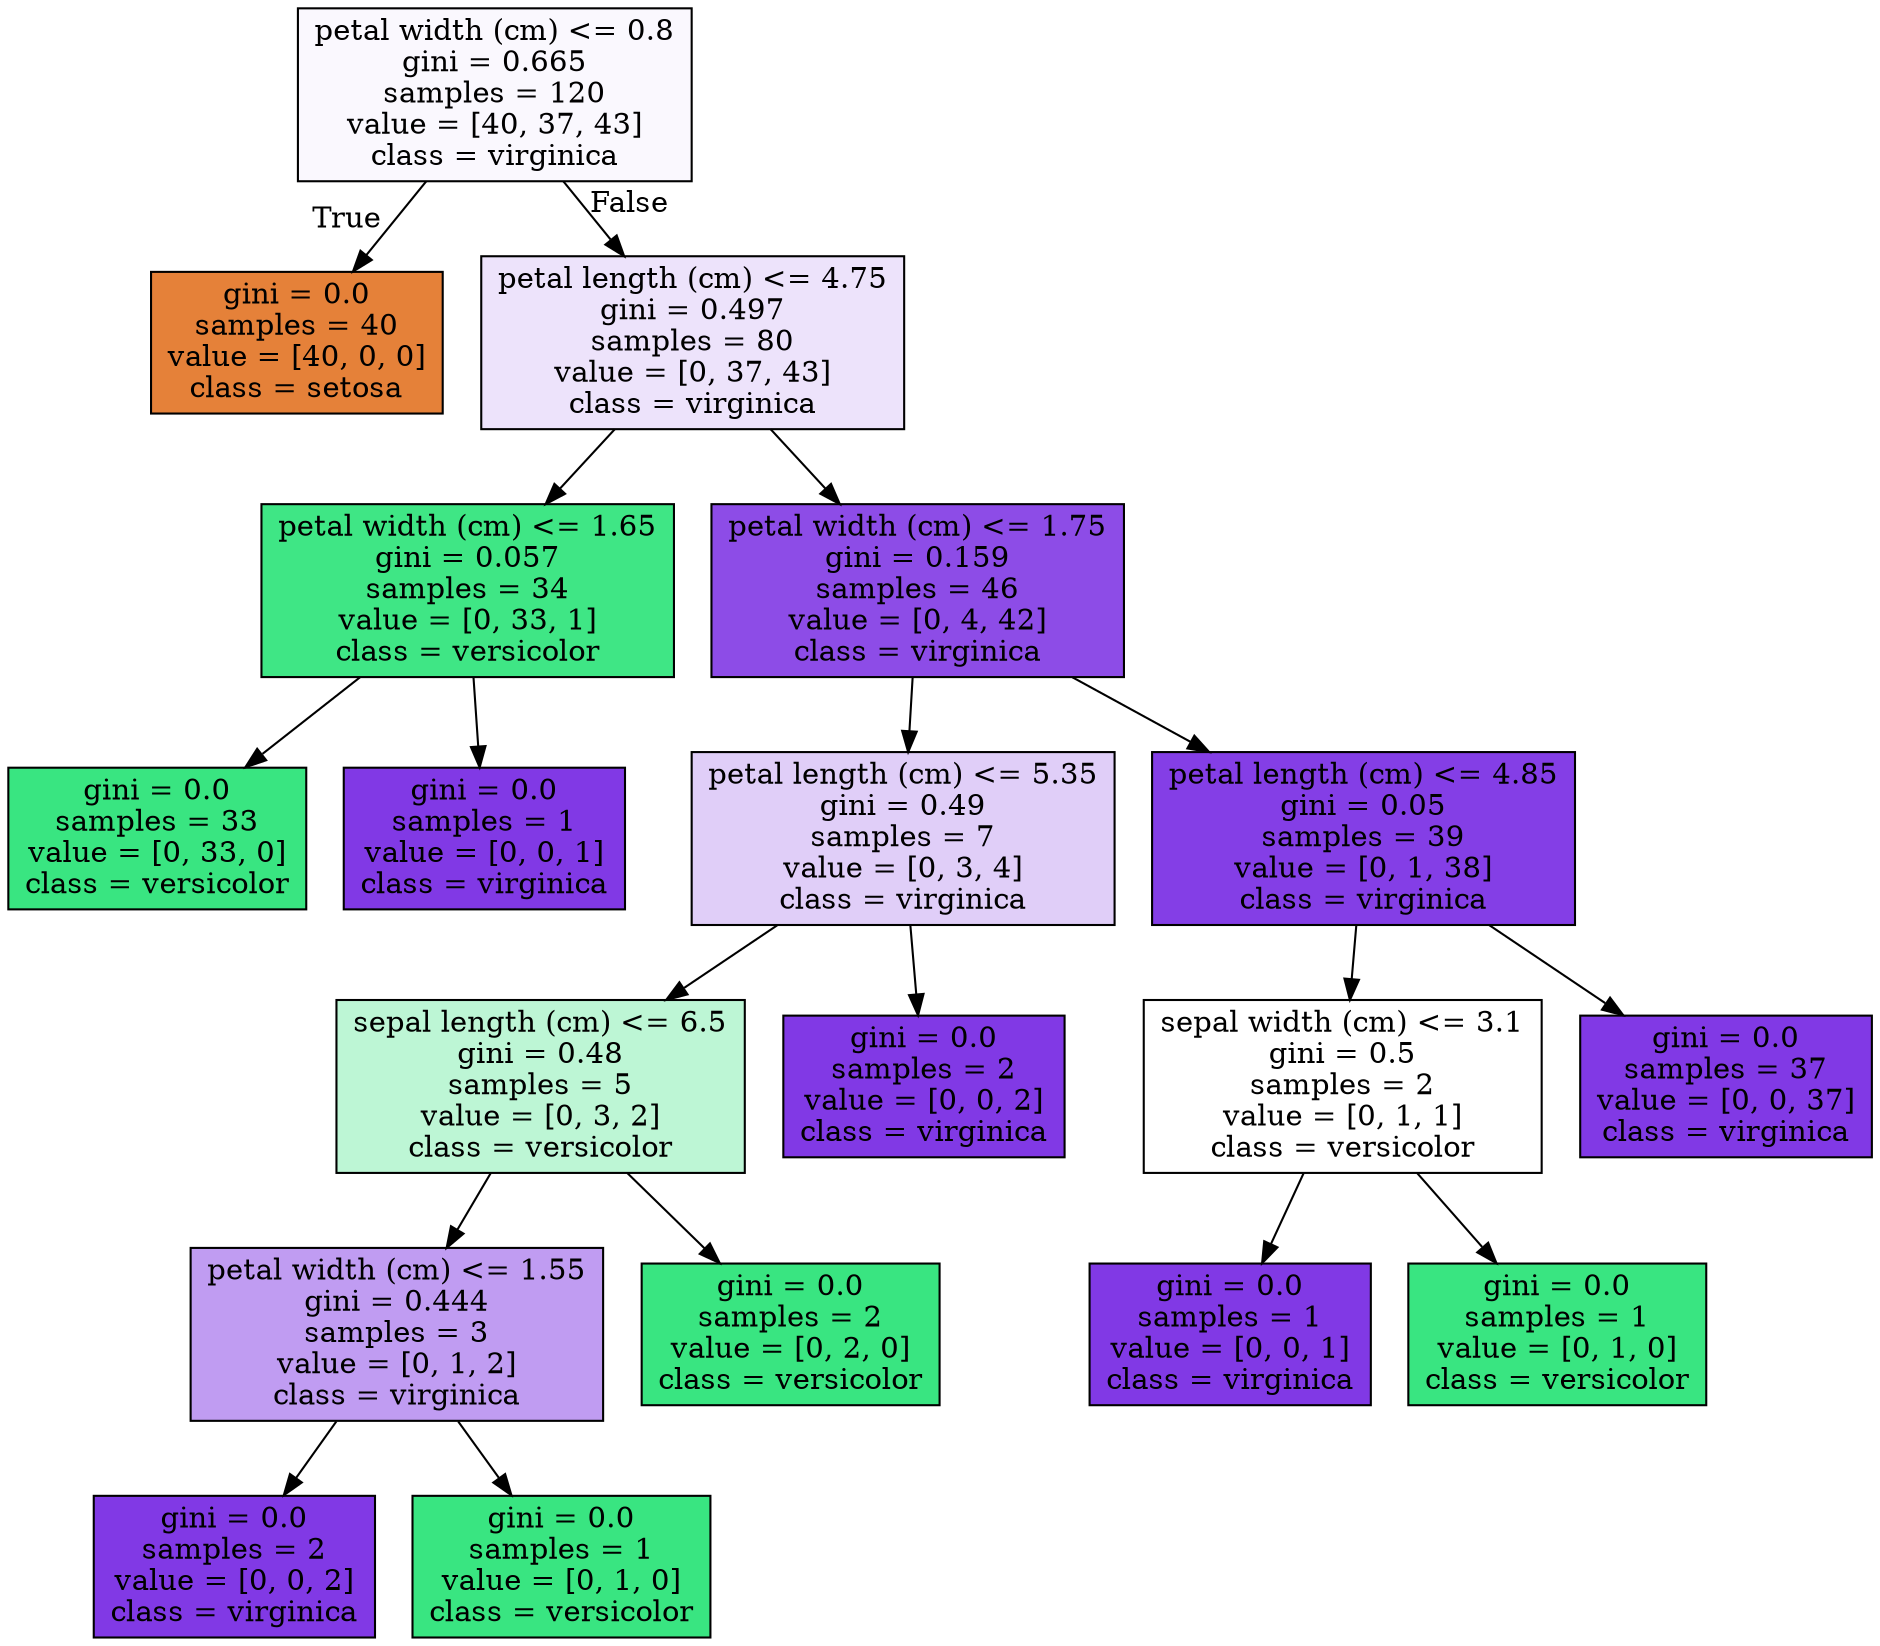 digraph Tree {
node [shape=box, style="filled", color="black"] ;
0 [label="petal width (cm) <= 0.8\ngini = 0.665\nsamples = 120\nvalue = [40, 37, 43]\nclass = virginica", fillcolor="#faf8fe"] ;
1 [label="gini = 0.0\nsamples = 40\nvalue = [40, 0, 0]\nclass = setosa", fillcolor="#e58139"] ;
0 -> 1 [labeldistance=2.5, labelangle=45, headlabel="True"] ;
2 [label="petal length (cm) <= 4.75\ngini = 0.497\nsamples = 80\nvalue = [0, 37, 43]\nclass = virginica", fillcolor="#ede3fb"] ;
0 -> 2 [labeldistance=2.5, labelangle=-45, headlabel="False"] ;
3 [label="petal width (cm) <= 1.65\ngini = 0.057\nsamples = 34\nvalue = [0, 33, 1]\nclass = versicolor", fillcolor="#3fe685"] ;
2 -> 3 ;
4 [label="gini = 0.0\nsamples = 33\nvalue = [0, 33, 0]\nclass = versicolor", fillcolor="#39e581"] ;
3 -> 4 ;
5 [label="gini = 0.0\nsamples = 1\nvalue = [0, 0, 1]\nclass = virginica", fillcolor="#8139e5"] ;
3 -> 5 ;
6 [label="petal width (cm) <= 1.75\ngini = 0.159\nsamples = 46\nvalue = [0, 4, 42]\nclass = virginica", fillcolor="#8d4ce7"] ;
2 -> 6 ;
7 [label="petal length (cm) <= 5.35\ngini = 0.49\nsamples = 7\nvalue = [0, 3, 4]\nclass = virginica", fillcolor="#e0cef8"] ;
6 -> 7 ;
8 [label="sepal length (cm) <= 6.5\ngini = 0.48\nsamples = 5\nvalue = [0, 3, 2]\nclass = versicolor", fillcolor="#bdf6d5"] ;
7 -> 8 ;
9 [label="petal width (cm) <= 1.55\ngini = 0.444\nsamples = 3\nvalue = [0, 1, 2]\nclass = virginica", fillcolor="#c09cf2"] ;
8 -> 9 ;
10 [label="gini = 0.0\nsamples = 2\nvalue = [0, 0, 2]\nclass = virginica", fillcolor="#8139e5"] ;
9 -> 10 ;
11 [label="gini = 0.0\nsamples = 1\nvalue = [0, 1, 0]\nclass = versicolor", fillcolor="#39e581"] ;
9 -> 11 ;
12 [label="gini = 0.0\nsamples = 2\nvalue = [0, 2, 0]\nclass = versicolor", fillcolor="#39e581"] ;
8 -> 12 ;
13 [label="gini = 0.0\nsamples = 2\nvalue = [0, 0, 2]\nclass = virginica", fillcolor="#8139e5"] ;
7 -> 13 ;
14 [label="petal length (cm) <= 4.85\ngini = 0.05\nsamples = 39\nvalue = [0, 1, 38]\nclass = virginica", fillcolor="#843ee6"] ;
6 -> 14 ;
15 [label="sepal width (cm) <= 3.1\ngini = 0.5\nsamples = 2\nvalue = [0, 1, 1]\nclass = versicolor", fillcolor="#ffffff"] ;
14 -> 15 ;
16 [label="gini = 0.0\nsamples = 1\nvalue = [0, 0, 1]\nclass = virginica", fillcolor="#8139e5"] ;
15 -> 16 ;
17 [label="gini = 0.0\nsamples = 1\nvalue = [0, 1, 0]\nclass = versicolor", fillcolor="#39e581"] ;
15 -> 17 ;
18 [label="gini = 0.0\nsamples = 37\nvalue = [0, 0, 37]\nclass = virginica", fillcolor="#8139e5"] ;
14 -> 18 ;
}